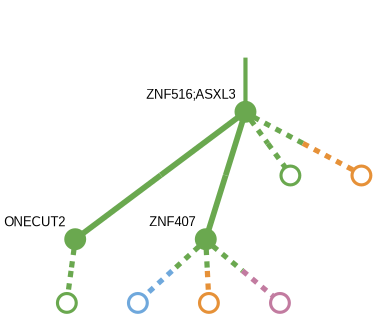strict digraph  {
graph[splines=false]; nodesep=0.7; rankdir=TB; ranksep=0.6; forcelabels=true; dpi=600; size=2.5;
0 [color="#6aa84fff", fillcolor="#6aa84fff", fixedsize=true, fontname=Arial, fontsize="12pt", height="0.25", label="", penwidth=3, shape=circle, style=filled, xlabel="ZNF516;ASXL3"];
1 [color="#6aa84fff", fillcolor="#6aa84fff", fixedsize=true, fontname=Arial, fontsize="12pt", height="0.25", label="", penwidth=3, shape=circle, style=filled, xlabel=ONECUT2];
2 [color="#6aa84fff", fillcolor="#6aa84fff", fixedsize=true, fontname=Arial, fontsize="12pt", height="0.25", label="", penwidth=3, shape=circle, style=filled, xlabel=ZNF407];
3 [color="#6aa84fff", fillcolor="#6aa84fff", fixedsize=true, fontname=Arial, fontsize="12pt", height="0.25", label="", penwidth=3, shape=circle, style=solid, xlabel=""];
4 [color="#e69138ff", fillcolor="#e69138ff", fixedsize=true, fontname=Arial, fontsize="12pt", height="0.25", label="", penwidth=3, shape=circle, style=solid, xlabel=""];
5 [color="#6aa84fff", fillcolor="#6aa84fff", fixedsize=true, fontname=Arial, fontsize="12pt", height="0.25", label="", penwidth=3, shape=circle, style=solid, xlabel=""];
6 [color="#6fa8dcff", fillcolor="#6fa8dcff", fixedsize=true, fontname=Arial, fontsize="12pt", height="0.25", label="", penwidth=3, shape=circle, style=solid, xlabel=""];
7 [color="#e69138ff", fillcolor="#e69138ff", fixedsize=true, fontname=Arial, fontsize="12pt", height="0.25", label="", penwidth=3, shape=circle, style=solid, xlabel=""];
8 [color="#c27ba0ff", fillcolor="#c27ba0ff", fixedsize=true, fontname=Arial, fontsize="12pt", height="0.25", label="", penwidth=3, shape=circle, style=solid, xlabel=""];
normal [label="", penwidth=3, style=invis, xlabel="ZNF516;ASXL3"];
0 -> 1  [arrowsize=0, color="#6aa84fff;0.5:#6aa84fff", minlen="2.5", penwidth="5.5", style=solid];
0 -> 2  [arrowsize=0, color="#6aa84fff;0.5:#6aa84fff", minlen="2.5", penwidth="5.5", style=solid];
0 -> 3  [arrowsize=0, color="#6aa84fff;0.5:#6aa84fff", minlen="1.75", penwidth=5, style=dashed];
0 -> 4  [arrowsize=0, color="#6aa84fff;0.5:#e69138ff", minlen="1.75", penwidth=5, style=dashed];
1 -> 5  [arrowsize=0, color="#6aa84fff;0.5:#6aa84fff", minlen="1.75", penwidth=5, style=dashed];
2 -> 6  [arrowsize=0, color="#6aa84fff;0.5:#6fa8dcff", minlen="1.75", penwidth=5, style=dashed];
2 -> 7  [arrowsize=0, color="#6aa84fff;0.5:#e69138ff", minlen="1.75", penwidth=5, style=dashed];
2 -> 8  [arrowsize=0, color="#6aa84fff;0.5:#c27ba0ff", minlen="1.75", penwidth=5, style=dashed];
normal -> 0  [arrowsize=0, color="#6aa84fff", label="", penwidth=4, style=solid];
}
